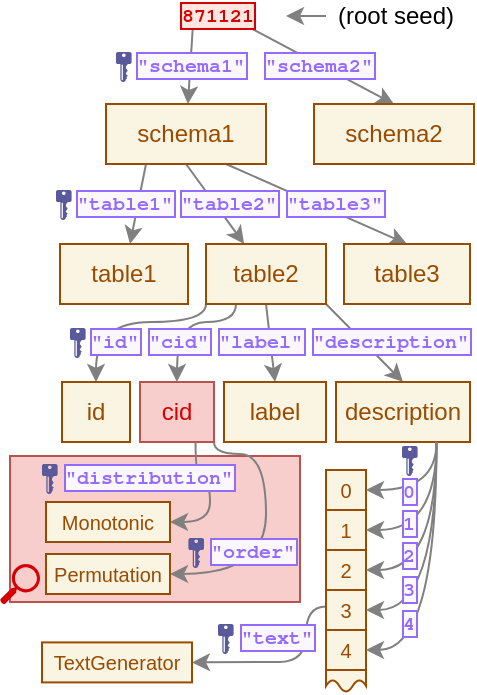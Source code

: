 <mxfile version="22.1.2" type="device">
  <diagram name="1 oldal" id="_KP6PByX1DuzIBqnfHAD">
    <mxGraphModel dx="387" dy="702" grid="1" gridSize="10" guides="1" tooltips="1" connect="1" arrows="1" fold="1" page="1" pageScale="1" pageWidth="827" pageHeight="1169" math="0" shadow="0">
      <root>
        <mxCell id="0" />
        <mxCell id="1" parent="0" />
        <mxCell id="YrsVJ95ILoCUtn0zCcNN-69" value="" style="rounded=0;whiteSpace=wrap;html=1;strokeColor=#b85450;fillColor=#f8cecc;" parent="1" vertex="1">
          <mxGeometry x="252" y="457" width="145" height="73" as="geometry" />
        </mxCell>
        <mxCell id="YrsVJ95ILoCUtn0zCcNN-46" value="" style="verticalLabelPosition=bottom;verticalAlign=top;html=1;shape=mxgraph.basic.wave2;dy=0.3;rotation=0;fillColor=#FAF4E3;strokeColor=#994C00;fontColor=#994C00;" parent="1" vertex="1">
          <mxGeometry x="410" y="555" width="20" height="20" as="geometry" />
        </mxCell>
        <mxCell id="YrsVJ95ILoCUtn0zCcNN-4" value="&quot;schema1&quot;" style="rounded=0;orthogonalLoop=1;jettySize=auto;html=1;exitX=0.25;exitY=1;exitDx=0;exitDy=0;fontFamily=FreeMono;labelBackgroundColor=#FAF7FF;fontStyle=1;fontColor=#936BFF;fontSize=10;labelBorderColor=#936BFF;spacing=2;strokeWidth=1;strokeColor=#808080;" parent="1" source="YrsVJ95ILoCUtn0zCcNN-1" target="YrsVJ95ILoCUtn0zCcNN-2" edge="1">
          <mxGeometry relative="1" as="geometry" />
        </mxCell>
        <mxCell id="YrsVJ95ILoCUtn0zCcNN-5" value="&quot;schema2&quot;" style="rounded=0;orthogonalLoop=1;jettySize=auto;html=1;exitX=0.75;exitY=1;exitDx=0;exitDy=0;entryX=0.5;entryY=0;entryDx=0;entryDy=0;fontFamily=FreeMono;labelBackgroundColor=#FAF7FF;fontStyle=1;fontColor=#936BFF;fontSize=10;labelBorderColor=#936BFF;spacing=2;strokeWidth=1;strokeColor=#808080;" parent="1" source="YrsVJ95ILoCUtn0zCcNN-1" target="YrsVJ95ILoCUtn0zCcNN-3" edge="1">
          <mxGeometry relative="1" as="geometry" />
        </mxCell>
        <mxCell id="YrsVJ95ILoCUtn0zCcNN-1" value="871121" style="text;html=1;strokeColor=none;fillColor=none;align=center;verticalAlign=middle;whiteSpace=wrap;rounded=0;fontFamily=FreeMono;labelBackgroundColor=#FFE6E0;fontStyle=1;fontColor=#D60000;fontSize=10;labelBorderColor=#D60000;spacing=2;strokeWidth=1;" parent="1" vertex="1">
          <mxGeometry x="331" y="231" width="50" height="10" as="geometry" />
        </mxCell>
        <mxCell id="YrsVJ95ILoCUtn0zCcNN-10" value="&quot;table1&quot;" style="rounded=0;orthogonalLoop=1;jettySize=auto;html=1;exitX=0.25;exitY=1;exitDx=0;exitDy=0;fontFamily=FreeMono;fontStyle=1;labelBackgroundColor=#FAF7FF;fontColor=#936BFF;fontSize=10;labelBorderColor=#936BFF;spacing=2;strokeWidth=1;strokeColor=#808080;" parent="1" source="YrsVJ95ILoCUtn0zCcNN-2" target="YrsVJ95ILoCUtn0zCcNN-7" edge="1">
          <mxGeometry x="0.019" y="-7" relative="1" as="geometry">
            <mxPoint as="offset" />
          </mxGeometry>
        </mxCell>
        <mxCell id="YrsVJ95ILoCUtn0zCcNN-11" value="&quot;table2&quot;" style="rounded=0;orthogonalLoop=1;jettySize=auto;html=1;exitX=0.5;exitY=1;exitDx=0;exitDy=0;fontFamily=FreeMono;fontStyle=1;labelBackgroundColor=#FAF7FF;fontColor=#936BFF;fontSize=10;labelBorderColor=#936BFF;spacing=2;strokeWidth=1;strokeColor=#808080;" parent="1" source="YrsVJ95ILoCUtn0zCcNN-2" target="YrsVJ95ILoCUtn0zCcNN-8" edge="1">
          <mxGeometry x="0.118" y="6" relative="1" as="geometry">
            <mxPoint as="offset" />
          </mxGeometry>
        </mxCell>
        <mxCell id="YrsVJ95ILoCUtn0zCcNN-12" value="&quot;table3&quot;" style="rounded=0;orthogonalLoop=1;jettySize=auto;html=1;exitX=0.75;exitY=1;exitDx=0;exitDy=0;entryX=0.5;entryY=0;entryDx=0;entryDy=0;fontFamily=FreeMono;fontStyle=1;labelBackgroundColor=#FAF7FF;fontColor=#936BFF;fontSize=10;labelBorderColor=#936BFF;spacing=2;strokeWidth=1;strokeColor=#808080;" parent="1" source="YrsVJ95ILoCUtn0zCcNN-2" target="YrsVJ95ILoCUtn0zCcNN-9" edge="1">
          <mxGeometry x="0.148" y="4" relative="1" as="geometry">
            <mxPoint as="offset" />
          </mxGeometry>
        </mxCell>
        <mxCell id="YrsVJ95ILoCUtn0zCcNN-2" value="schema1" style="rounded=0;whiteSpace=wrap;html=1;fillColor=#FAF4E3;strokeColor=#994C00;fontColor=#994C00;" parent="1" vertex="1">
          <mxGeometry x="300" y="281" width="80" height="30" as="geometry" />
        </mxCell>
        <mxCell id="YrsVJ95ILoCUtn0zCcNN-3" value="schema2" style="rounded=0;whiteSpace=wrap;html=1;fillColor=#FAF4E3;strokeColor=#994C00;fontColor=#994C00;" parent="1" vertex="1">
          <mxGeometry x="404" y="281" width="80" height="30" as="geometry" />
        </mxCell>
        <mxCell id="YrsVJ95ILoCUtn0zCcNN-21" value="&quot;cid&quot;" style="rounded=0;orthogonalLoop=1;jettySize=auto;html=1;exitX=0.25;exitY=1;exitDx=0;exitDy=0;entryX=0.5;entryY=0;entryDx=0;entryDy=0;fontFamily=FreeMono;fontStyle=1;labelBackgroundColor=#FAF7FF;fontColor=#936BFF;fontSize=10;labelBorderColor=#936BFF;spacing=2;strokeWidth=1;edgeStyle=orthogonalEdgeStyle;curved=1;strokeColor=#808080;" parent="1" source="YrsVJ95ILoCUtn0zCcNN-8" target="YrsVJ95ILoCUtn0zCcNN-15" edge="1">
          <mxGeometry x="0.387" relative="1" as="geometry">
            <Array as="points">
              <mxPoint x="365" y="390" />
              <mxPoint x="336" y="390" />
            </Array>
            <mxPoint as="offset" />
          </mxGeometry>
        </mxCell>
        <mxCell id="YrsVJ95ILoCUtn0zCcNN-20" value="&quot;id&quot;" style="rounded=0;orthogonalLoop=1;jettySize=auto;html=1;exitX=0;exitY=1;exitDx=0;exitDy=0;entryX=0.5;entryY=0;entryDx=0;entryDy=0;fontFamily=FreeMono;fontStyle=1;labelBackgroundColor=#FAF7FF;fontColor=#936BFF;fontSize=10;labelBorderColor=#936BFF;spacing=2;strokeWidth=1;edgeStyle=orthogonalEdgeStyle;curved=1;strokeColor=#808080;" parent="1" source="YrsVJ95ILoCUtn0zCcNN-8" target="YrsVJ95ILoCUtn0zCcNN-13" edge="1">
          <mxGeometry x="0.553" y="9" relative="1" as="geometry">
            <Array as="points">
              <mxPoint x="350" y="390" />
              <mxPoint x="295" y="390" />
            </Array>
            <mxPoint as="offset" />
          </mxGeometry>
        </mxCell>
        <mxCell id="YrsVJ95ILoCUtn0zCcNN-22" value="&quot;label&quot;" style="rounded=0;orthogonalLoop=1;jettySize=auto;html=1;exitX=0.5;exitY=1;exitDx=0;exitDy=0;entryX=0.5;entryY=0;entryDx=0;entryDy=0;fontFamily=FreeMono;fontStyle=1;labelBackgroundColor=#FAF7FF;fontColor=#936BFF;fontSize=10;labelBorderColor=#936BFF;spacing=2;strokeWidth=1;strokeColor=#808080;" parent="1" source="YrsVJ95ILoCUtn0zCcNN-8" target="YrsVJ95ILoCUtn0zCcNN-14" edge="1">
          <mxGeometry x="-0.107" y="-5" relative="1" as="geometry">
            <mxPoint as="offset" />
          </mxGeometry>
        </mxCell>
        <mxCell id="YrsVJ95ILoCUtn0zCcNN-23" value="&quot;description&quot;" style="rounded=0;orthogonalLoop=1;jettySize=auto;html=1;exitX=1;exitY=1;exitDx=0;exitDy=0;entryX=0.5;entryY=0;entryDx=0;entryDy=0;fontFamily=FreeMono;fontStyle=1;labelBackgroundColor=#FAF7FF;fontColor=#936BFF;fontSize=10;labelBorderColor=#936BFF;spacing=2;strokeWidth=1;strokeColor=#808080;" parent="1" source="YrsVJ95ILoCUtn0zCcNN-8" target="YrsVJ95ILoCUtn0zCcNN-16" edge="1">
          <mxGeometry x="0.288" y="10" relative="1" as="geometry">
            <mxPoint as="offset" />
          </mxGeometry>
        </mxCell>
        <mxCell id="YrsVJ95ILoCUtn0zCcNN-7" value="table1" style="rounded=0;whiteSpace=wrap;html=1;fillColor=#FAF4E3;strokeColor=#994C00;fontColor=#994C00;" parent="1" vertex="1">
          <mxGeometry x="277" y="351" width="64" height="30" as="geometry" />
        </mxCell>
        <mxCell id="YrsVJ95ILoCUtn0zCcNN-8" value="table2" style="rounded=0;whiteSpace=wrap;html=1;fillColor=#FAF4E3;strokeColor=#994C00;fontColor=#994C00;" parent="1" vertex="1">
          <mxGeometry x="350" y="351" width="60" height="30" as="geometry" />
        </mxCell>
        <mxCell id="YrsVJ95ILoCUtn0zCcNN-9" value="table3" style="rounded=0;whiteSpace=wrap;html=1;fillColor=#FAF4E3;strokeColor=#994C00;fontColor=#994C00;" parent="1" vertex="1">
          <mxGeometry x="419" y="351" width="63" height="30" as="geometry" />
        </mxCell>
        <mxCell id="YrsVJ95ILoCUtn0zCcNN-13" value="id" style="rounded=0;whiteSpace=wrap;html=1;fillColor=#FAF4E3;strokeColor=#994C00;fontColor=#994C00;" parent="1" vertex="1">
          <mxGeometry x="278" y="420" width="34" height="30" as="geometry" />
        </mxCell>
        <mxCell id="YrsVJ95ILoCUtn0zCcNN-14" value="label" style="rounded=0;whiteSpace=wrap;html=1;fillColor=#FAF4E3;strokeColor=#994C00;fontColor=#994C00;" parent="1" vertex="1">
          <mxGeometry x="359" y="420" width="51" height="30" as="geometry" />
        </mxCell>
        <mxCell id="YrsVJ95ILoCUtn0zCcNN-29" value="&quot;distribution&quot;" style="edgeStyle=orthogonalEdgeStyle;rounded=0;orthogonalLoop=1;jettySize=auto;html=1;exitX=0.75;exitY=1;exitDx=0;exitDy=0;entryX=1;entryY=0.5;entryDx=0;entryDy=0;curved=1;fontFamily=FreeMono;fontStyle=1;labelBackgroundColor=#FAF7FF;fontColor=#936BFF;fontSize=10;labelBorderColor=#936BFF;spacing=2;strokeWidth=1;strokeColor=#808080;" parent="1" source="YrsVJ95ILoCUtn0zCcNN-15" target="YrsVJ95ILoCUtn0zCcNN-27" edge="1">
          <mxGeometry x="-0.496" y="-24" relative="1" as="geometry">
            <mxPoint as="offset" />
          </mxGeometry>
        </mxCell>
        <mxCell id="YrsVJ95ILoCUtn0zCcNN-30" value="&quot;order&quot;" style="edgeStyle=orthogonalEdgeStyle;rounded=0;orthogonalLoop=1;jettySize=auto;html=1;exitX=1;exitY=1;exitDx=0;exitDy=0;entryX=1;entryY=0.5;entryDx=0;entryDy=0;curved=1;fontFamily=FreeMono;fontStyle=1;labelBackgroundColor=#FAF7FF;fontColor=#936BFF;fontSize=10;labelBorderColor=#936BFF;spacing=2;strokeWidth=1;strokeColor=#808080;" parent="1" source="YrsVJ95ILoCUtn0zCcNN-15" target="YrsVJ95ILoCUtn0zCcNN-28" edge="1">
          <mxGeometry x="0.143" y="-7" relative="1" as="geometry">
            <Array as="points">
              <mxPoint x="354" y="456" />
              <mxPoint x="380" y="456" />
              <mxPoint x="380" y="516" />
            </Array>
            <mxPoint as="offset" />
          </mxGeometry>
        </mxCell>
        <mxCell id="YrsVJ95ILoCUtn0zCcNN-15" value="cid" style="rounded=0;whiteSpace=wrap;html=1;fillColor=#f8cecc;strokeColor=#b85450;fontColor=#D60000;" parent="1" vertex="1">
          <mxGeometry x="317" y="420" width="37" height="30" as="geometry" />
        </mxCell>
        <mxCell id="YrsVJ95ILoCUtn0zCcNN-16" value="description" style="rounded=0;whiteSpace=wrap;html=1;fillColor=#FAF4E3;strokeColor=#994C00;fontColor=#994C00;" parent="1" vertex="1">
          <mxGeometry x="415" y="420" width="67" height="30" as="geometry" />
        </mxCell>
        <mxCell id="YrsVJ95ILoCUtn0zCcNN-27" value="Monotonic" style="rounded=0;whiteSpace=wrap;html=1;fontSize=10;fillColor=#FAF4E3;strokeColor=#994C00;fontColor=#994C00;" parent="1" vertex="1">
          <mxGeometry x="270" y="480" width="62" height="20" as="geometry" />
        </mxCell>
        <mxCell id="YrsVJ95ILoCUtn0zCcNN-28" value="Permutation" style="rounded=0;whiteSpace=wrap;html=1;fontSize=10;fillColor=#FAF4E3;strokeColor=#994C00;fontColor=#994C00;" parent="1" vertex="1">
          <mxGeometry x="270" y="506" width="62" height="20" as="geometry" />
        </mxCell>
        <mxCell id="YrsVJ95ILoCUtn0zCcNN-32" value="0" style="rounded=0;whiteSpace=wrap;html=1;fontSize=10;fillColor=#FAF4E3;strokeColor=#994C00;fontColor=#994C00;" parent="1" vertex="1">
          <mxGeometry x="410" y="464" width="20" height="20" as="geometry" />
        </mxCell>
        <mxCell id="YrsVJ95ILoCUtn0zCcNN-33" value="1" style="rounded=0;whiteSpace=wrap;html=1;fontSize=10;fillColor=#FAF4E3;strokeColor=#994C00;fontColor=#994C00;" parent="1" vertex="1">
          <mxGeometry x="410" y="484" width="20" height="20" as="geometry" />
        </mxCell>
        <mxCell id="YrsVJ95ILoCUtn0zCcNN-34" value="2" style="rounded=0;whiteSpace=wrap;html=1;fontSize=10;fillColor=#FAF4E3;strokeColor=#994C00;fontColor=#994C00;" parent="1" vertex="1">
          <mxGeometry x="410" y="504" width="20" height="20" as="geometry" />
        </mxCell>
        <mxCell id="YrsVJ95ILoCUtn0zCcNN-50" value="&quot;text&quot;" style="edgeStyle=orthogonalEdgeStyle;rounded=0;orthogonalLoop=1;jettySize=auto;html=1;exitX=0;exitY=0.5;exitDx=0;exitDy=0;curved=1;fontFamily=FreeMono;fontStyle=1;labelBackgroundColor=#FAF7FF;fontColor=#936BFF;fontSize=10;labelBorderColor=#936BFF;spacing=2;strokeWidth=1;strokeColor=#808080;entryX=1;entryY=0.5;entryDx=0;entryDy=0;" parent="1" target="YrsVJ95ILoCUtn0zCcNN-49" edge="1">
          <mxGeometry x="0.114" y="-13" relative="1" as="geometry">
            <mxPoint x="410" y="532.2" as="sourcePoint" />
            <mxPoint x="390" y="550" as="targetPoint" />
            <Array as="points">
              <mxPoint x="400" y="532" />
              <mxPoint x="400" y="560" />
              <mxPoint x="373" y="560" />
            </Array>
            <mxPoint as="offset" />
          </mxGeometry>
        </mxCell>
        <mxCell id="YrsVJ95ILoCUtn0zCcNN-35" value="3" style="rounded=0;whiteSpace=wrap;html=1;fontSize=10;fillColor=#FAF4E3;strokeColor=#994C00;fontColor=#994C00;" parent="1" vertex="1">
          <mxGeometry x="410" y="524" width="20" height="20" as="geometry" />
        </mxCell>
        <mxCell id="YrsVJ95ILoCUtn0zCcNN-36" value="4" style="rounded=0;whiteSpace=wrap;html=1;fontSize=10;fillColor=#FAF4E3;strokeColor=#994C00;fontColor=#994C00;" parent="1" vertex="1">
          <mxGeometry x="410" y="544" width="20" height="20" as="geometry" />
        </mxCell>
        <mxCell id="YrsVJ95ILoCUtn0zCcNN-38" value="0" style="edgeStyle=orthogonalEdgeStyle;rounded=0;orthogonalLoop=1;jettySize=auto;html=1;exitX=0.75;exitY=1;exitDx=0;exitDy=0;entryX=1;entryY=0.5;entryDx=0;entryDy=0;curved=1;fontFamily=FreeMono;fontStyle=1;labelBackgroundColor=#FAF7FF;fontColor=#936BFF;fontSize=10;labelBorderColor=#936BFF;spacing=2;strokeWidth=1;spacingLeft=0;strokeColor=#808080;" parent="1" source="YrsVJ95ILoCUtn0zCcNN-16" target="YrsVJ95ILoCUtn0zCcNN-32" edge="1">
          <mxGeometry x="0.302" relative="1" as="geometry">
            <mxPoint x="355" y="460" as="sourcePoint" />
            <mxPoint x="350" y="500" as="targetPoint" />
            <mxPoint as="offset" />
          </mxGeometry>
        </mxCell>
        <mxCell id="YrsVJ95ILoCUtn0zCcNN-39" value="1" style="edgeStyle=orthogonalEdgeStyle;rounded=0;orthogonalLoop=1;jettySize=auto;html=1;exitX=0.75;exitY=1;exitDx=0;exitDy=0;entryX=1;entryY=0.5;entryDx=0;entryDy=0;curved=1;fontFamily=FreeMono;fontStyle=1;labelBackgroundColor=#FAF7FF;fontColor=#936BFF;fontSize=10;labelBorderColor=#936BFF;spacing=2;strokeWidth=1;spacingLeft=0;strokeColor=#808080;" parent="1" source="YrsVJ95ILoCUtn0zCcNN-16" target="YrsVJ95ILoCUtn0zCcNN-33" edge="1">
          <mxGeometry x="0.47" y="-4" relative="1" as="geometry">
            <mxPoint x="475" y="460" as="sourcePoint" />
            <mxPoint x="440" y="490" as="targetPoint" />
            <mxPoint as="offset" />
          </mxGeometry>
        </mxCell>
        <mxCell id="YrsVJ95ILoCUtn0zCcNN-40" value="2" style="edgeStyle=orthogonalEdgeStyle;rounded=0;orthogonalLoop=1;jettySize=auto;html=1;exitX=0.75;exitY=1;exitDx=0;exitDy=0;entryX=1;entryY=0.5;entryDx=0;entryDy=0;curved=1;fontFamily=FreeMono;fontStyle=1;labelBackgroundColor=#FAF7FF;fontColor=#936BFF;fontSize=10;labelBorderColor=#936BFF;spacing=2;strokeWidth=1;spacingLeft=0;strokeColor=#808080;" parent="1" source="YrsVJ95ILoCUtn0zCcNN-16" target="YrsVJ95ILoCUtn0zCcNN-34" edge="1">
          <mxGeometry x="0.577" y="-8" relative="1" as="geometry">
            <mxPoint x="475" y="460" as="sourcePoint" />
            <mxPoint x="440" y="510" as="targetPoint" />
            <mxPoint as="offset" />
          </mxGeometry>
        </mxCell>
        <mxCell id="YrsVJ95ILoCUtn0zCcNN-41" value="3" style="edgeStyle=orthogonalEdgeStyle;rounded=0;orthogonalLoop=1;jettySize=auto;html=1;exitX=0.75;exitY=1;exitDx=0;exitDy=0;entryX=1;entryY=0.5;entryDx=0;entryDy=0;curved=1;fontFamily=FreeMono;fontStyle=1;labelBackgroundColor=#FAF7FF;fontColor=#936BFF;fontSize=10;labelBorderColor=#936BFF;spacing=2;strokeWidth=1;spacingLeft=0;strokeColor=#808080;" parent="1" source="YrsVJ95ILoCUtn0zCcNN-16" target="YrsVJ95ILoCUtn0zCcNN-35" edge="1">
          <mxGeometry x="0.648" y="-11" relative="1" as="geometry">
            <mxPoint x="485" y="470" as="sourcePoint" />
            <mxPoint x="450" y="520" as="targetPoint" />
            <mxPoint as="offset" />
          </mxGeometry>
        </mxCell>
        <mxCell id="YrsVJ95ILoCUtn0zCcNN-42" value="4" style="edgeStyle=orthogonalEdgeStyle;rounded=0;orthogonalLoop=1;jettySize=auto;html=1;exitX=0.75;exitY=1;exitDx=0;exitDy=0;entryX=1;entryY=0.5;entryDx=0;entryDy=0;curved=1;fontFamily=FreeMono;fontStyle=1;labelBackgroundColor=#FAF7FF;fontColor=#936BFF;fontSize=10;labelBorderColor=#936BFF;spacing=2;strokeWidth=1;spacingLeft=0;strokeColor=#808080;" parent="1" source="YrsVJ95ILoCUtn0zCcNN-16" target="YrsVJ95ILoCUtn0zCcNN-36" edge="1">
          <mxGeometry x="0.699" y="-14" relative="1" as="geometry">
            <mxPoint x="495" y="480" as="sourcePoint" />
            <mxPoint x="460" y="530" as="targetPoint" />
            <mxPoint as="offset" />
          </mxGeometry>
        </mxCell>
        <mxCell id="YrsVJ95ILoCUtn0zCcNN-49" value="TextGenerator" style="rounded=0;whiteSpace=wrap;html=1;fontSize=10;fillColor=#FAF4E3;strokeColor=#994C00;fontColor=#994C00;" parent="1" vertex="1">
          <mxGeometry x="268" y="550.2" width="75" height="20" as="geometry" />
        </mxCell>
        <mxCell id="YrsVJ95ILoCUtn0zCcNN-54" style="edgeStyle=orthogonalEdgeStyle;rounded=0;orthogonalLoop=1;jettySize=auto;html=1;exitX=0;exitY=0.5;exitDx=0;exitDy=0;strokeColor=#808080;" parent="1" source="YrsVJ95ILoCUtn0zCcNN-53" edge="1">
          <mxGeometry relative="1" as="geometry">
            <mxPoint x="390" y="237.091" as="targetPoint" />
          </mxGeometry>
        </mxCell>
        <mxCell id="YrsVJ95ILoCUtn0zCcNN-53" value="(root seed)" style="text;html=1;strokeColor=none;fillColor=none;align=center;verticalAlign=middle;whiteSpace=wrap;rounded=0;" parent="1" vertex="1">
          <mxGeometry x="410" y="232" width="70" height="10" as="geometry" />
        </mxCell>
        <mxCell id="YrsVJ95ILoCUtn0zCcNN-56" value="" style="sketch=0;aspect=fixed;pointerEvents=1;shadow=0;dashed=0;html=1;strokeColor=none;labelPosition=center;verticalLabelPosition=bottom;verticalAlign=top;align=center;fillColor=#59599C;shape=mxgraph.mscae.enterprise.key_permissions" parent="1" vertex="1">
          <mxGeometry x="305" y="255" width="7.8" height="15" as="geometry" />
        </mxCell>
        <mxCell id="YrsVJ95ILoCUtn0zCcNN-62" value="" style="sketch=0;aspect=fixed;pointerEvents=1;shadow=0;dashed=0;html=1;strokeColor=none;labelPosition=center;verticalLabelPosition=bottom;verticalAlign=top;align=center;fillColor=#59599C;shape=mxgraph.mscae.enterprise.key_permissions" parent="1" vertex="1">
          <mxGeometry x="275" y="324" width="7.8" height="15" as="geometry" />
        </mxCell>
        <mxCell id="YrsVJ95ILoCUtn0zCcNN-63" value="" style="sketch=0;aspect=fixed;pointerEvents=1;shadow=0;dashed=0;html=1;strokeColor=none;labelPosition=center;verticalLabelPosition=bottom;verticalAlign=top;align=center;fillColor=#59599C;shape=mxgraph.mscae.enterprise.key_permissions" parent="1" vertex="1">
          <mxGeometry x="268" y="461" width="7.8" height="15" as="geometry" />
        </mxCell>
        <mxCell id="YrsVJ95ILoCUtn0zCcNN-64" value="" style="sketch=0;aspect=fixed;pointerEvents=1;shadow=0;dashed=0;html=1;strokeColor=none;labelPosition=center;verticalLabelPosition=bottom;verticalAlign=top;align=center;fillColor=#59599C;shape=mxgraph.mscae.enterprise.key_permissions" parent="1" vertex="1">
          <mxGeometry x="282" y="393" width="7.8" height="15" as="geometry" />
        </mxCell>
        <mxCell id="YrsVJ95ILoCUtn0zCcNN-65" value="" style="sketch=0;aspect=fixed;pointerEvents=1;shadow=0;dashed=0;html=1;strokeColor=none;labelPosition=center;verticalLabelPosition=bottom;verticalAlign=top;align=center;fillColor=#59599C;shape=mxgraph.mscae.enterprise.key_permissions" parent="1" vertex="1">
          <mxGeometry x="341.2" y="498" width="7.8" height="15" as="geometry" />
        </mxCell>
        <mxCell id="YrsVJ95ILoCUtn0zCcNN-66" value="" style="sketch=0;aspect=fixed;pointerEvents=1;shadow=0;dashed=0;html=1;strokeColor=none;labelPosition=center;verticalLabelPosition=bottom;verticalAlign=top;align=center;fillColor=#59599C;shape=mxgraph.mscae.enterprise.key_permissions" parent="1" vertex="1">
          <mxGeometry x="356" y="541" width="7.8" height="15" as="geometry" />
        </mxCell>
        <mxCell id="YrsVJ95ILoCUtn0zCcNN-67" value="" style="sketch=0;aspect=fixed;pointerEvents=1;shadow=0;dashed=0;html=1;strokeColor=none;labelPosition=center;verticalLabelPosition=bottom;verticalAlign=top;align=center;fillColor=#59599C;shape=mxgraph.mscae.enterprise.key_permissions" parent="1" vertex="1">
          <mxGeometry x="448" y="452" width="7.8" height="15" as="geometry" />
        </mxCell>
        <mxCell id="YrsVJ95ILoCUtn0zCcNN-70" value="" style="sketch=0;html=1;aspect=fixed;strokeColor=none;shadow=0;fillColor=#D60000;verticalAlign=top;labelPosition=center;verticalLabelPosition=bottom;shape=mxgraph.gcp2.search;flipH=1;" parent="1" vertex="1">
          <mxGeometry x="247" y="511" width="20" height="20.2" as="geometry" />
        </mxCell>
      </root>
    </mxGraphModel>
  </diagram>
</mxfile>
